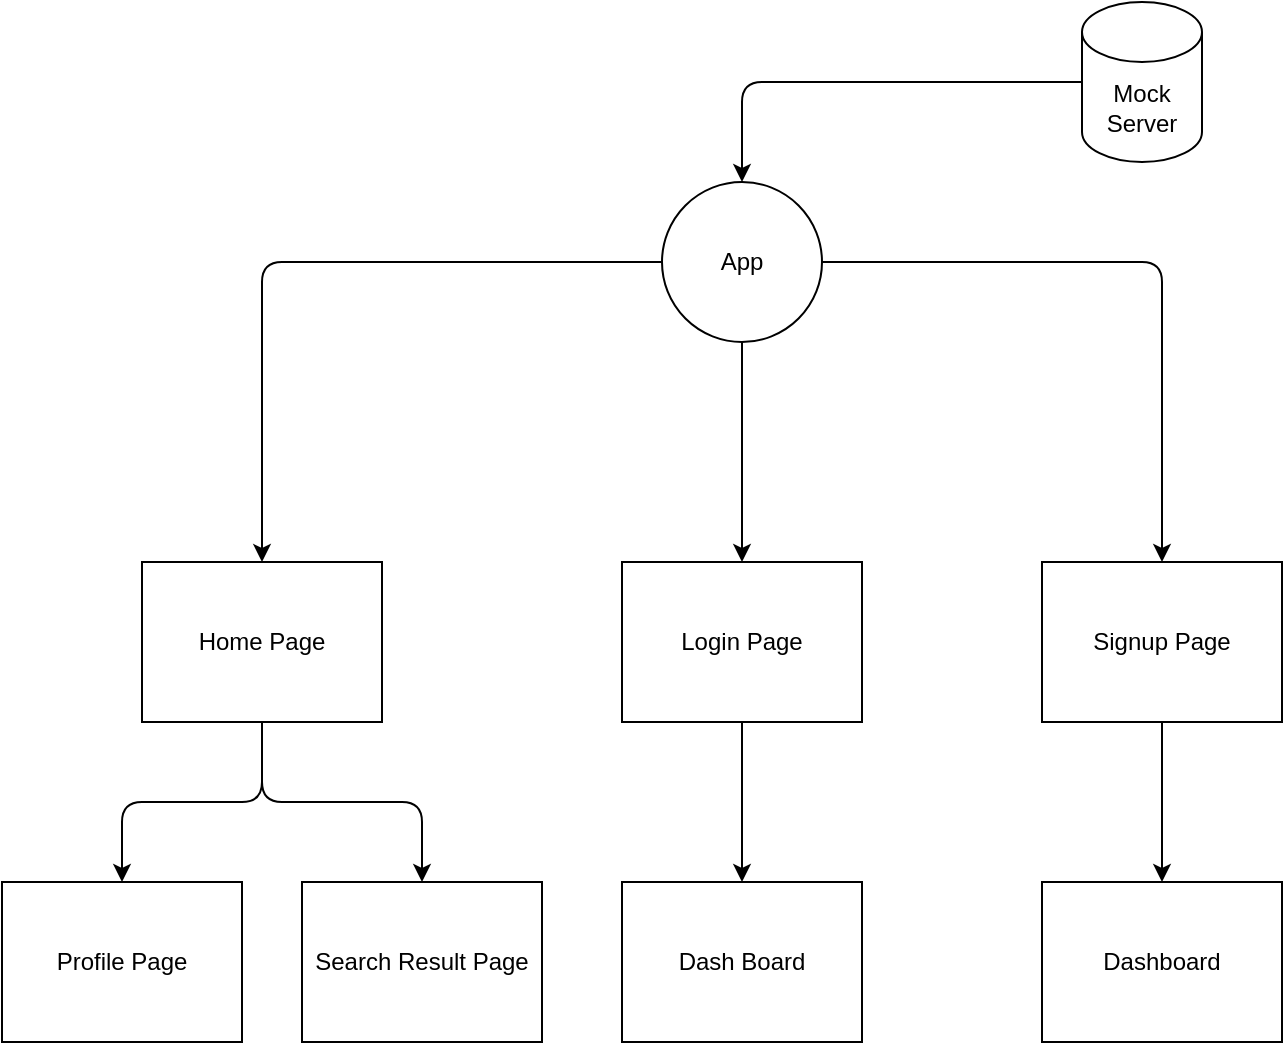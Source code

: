 <mxfile>
    <diagram id="F8DRwm0PY-yRUAeThMv5" name="Over View">
        <mxGraphModel dx="1295" dy="763" grid="1" gridSize="10" guides="1" tooltips="1" connect="1" arrows="1" fold="1" page="1" pageScale="1" pageWidth="850" pageHeight="1100" math="0" shadow="0">
            <root>
                <mxCell id="0"/>
                <mxCell id="1" parent="0"/>
                <mxCell id="6" style="edgeStyle=orthogonalEdgeStyle;html=1;" parent="1" source="3" target="7" edge="1">
                    <mxGeometry relative="1" as="geometry">
                        <mxPoint x="250" y="350" as="targetPoint"/>
                    </mxGeometry>
                </mxCell>
                <mxCell id="8" style="html=1;entryX=0.5;entryY=0;entryDx=0;entryDy=0;" parent="1" source="3" target="9" edge="1">
                    <mxGeometry relative="1" as="geometry">
                        <mxPoint x="410" y="320" as="targetPoint"/>
                    </mxGeometry>
                </mxCell>
                <mxCell id="10" style="edgeStyle=orthogonalEdgeStyle;html=1;entryX=0.5;entryY=0;entryDx=0;entryDy=0;" parent="1" source="3" target="11" edge="1">
                    <mxGeometry relative="1" as="geometry">
                        <mxPoint x="620" y="320" as="targetPoint"/>
                    </mxGeometry>
                </mxCell>
                <mxCell id="3" value="App" style="ellipse;whiteSpace=wrap;html=1;aspect=fixed;" parent="1" vertex="1">
                    <mxGeometry x="370" y="130" width="80" height="80" as="geometry"/>
                </mxCell>
                <mxCell id="5" style="edgeStyle=orthogonalEdgeStyle;html=1;" parent="1" source="4" target="3" edge="1">
                    <mxGeometry relative="1" as="geometry"/>
                </mxCell>
                <mxCell id="4" value="Mock Server" style="shape=cylinder3;whiteSpace=wrap;html=1;boundedLbl=1;backgroundOutline=1;size=15;" parent="1" vertex="1">
                    <mxGeometry x="580" y="40" width="60" height="80" as="geometry"/>
                </mxCell>
                <mxCell id="13" style="edgeStyle=orthogonalEdgeStyle;html=1;entryX=0.5;entryY=0;entryDx=0;entryDy=0;" parent="1" source="7" target="14" edge="1">
                    <mxGeometry relative="1" as="geometry">
                        <mxPoint x="120" y="460" as="targetPoint"/>
                    </mxGeometry>
                </mxCell>
                <mxCell id="15" style="edgeStyle=orthogonalEdgeStyle;html=1;entryX=0.5;entryY=0;entryDx=0;entryDy=0;" parent="1" source="7" target="16" edge="1">
                    <mxGeometry relative="1" as="geometry">
                        <mxPoint x="290" y="480" as="targetPoint"/>
                    </mxGeometry>
                </mxCell>
                <mxCell id="7" value="Home Page" style="whiteSpace=wrap;html=1;" parent="1" vertex="1">
                    <mxGeometry x="110" y="320" width="120" height="80" as="geometry"/>
                </mxCell>
                <mxCell id="18" value="" style="edgeStyle=orthogonalEdgeStyle;html=1;" parent="1" source="9" target="17" edge="1">
                    <mxGeometry relative="1" as="geometry"/>
                </mxCell>
                <mxCell id="9" value="Login Page" style="whiteSpace=wrap;html=1;" parent="1" vertex="1">
                    <mxGeometry x="350" y="320" width="120" height="80" as="geometry"/>
                </mxCell>
                <mxCell id="20" value="" style="edgeStyle=orthogonalEdgeStyle;html=1;" parent="1" source="11" target="19" edge="1">
                    <mxGeometry relative="1" as="geometry"/>
                </mxCell>
                <mxCell id="11" value="Signup Page" style="whiteSpace=wrap;html=1;" parent="1" vertex="1">
                    <mxGeometry x="560" y="320" width="120" height="80" as="geometry"/>
                </mxCell>
                <mxCell id="14" value="Profile Page" style="whiteSpace=wrap;html=1;" parent="1" vertex="1">
                    <mxGeometry x="40" y="480" width="120" height="80" as="geometry"/>
                </mxCell>
                <mxCell id="16" value="Search Result Page" style="whiteSpace=wrap;html=1;" parent="1" vertex="1">
                    <mxGeometry x="190" y="480" width="120" height="80" as="geometry"/>
                </mxCell>
                <mxCell id="17" value="Dash Board" style="whiteSpace=wrap;html=1;" parent="1" vertex="1">
                    <mxGeometry x="350" y="480" width="120" height="80" as="geometry"/>
                </mxCell>
                <mxCell id="19" value="Dashboard" style="whiteSpace=wrap;html=1;" parent="1" vertex="1">
                    <mxGeometry x="560" y="480" width="120" height="80" as="geometry"/>
                </mxCell>
            </root>
        </mxGraphModel>
    </diagram>
</mxfile>